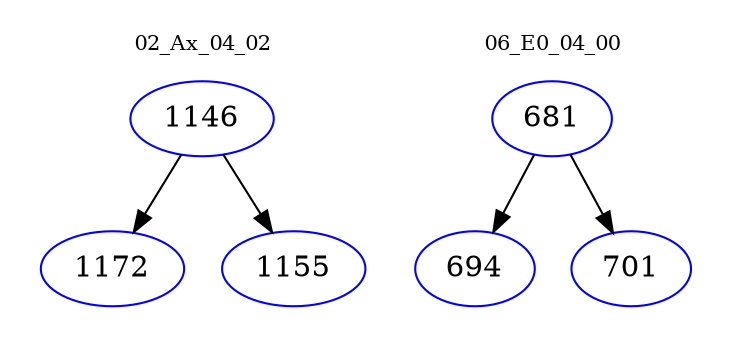 digraph{
subgraph cluster_0 {
color = white
label = "02_Ax_04_02";
fontsize=10;
T0_1146 [label="1146", color="blue"]
T0_1146 -> T0_1172 [color="black"]
T0_1172 [label="1172", color="blue"]
T0_1146 -> T0_1155 [color="black"]
T0_1155 [label="1155", color="blue"]
}
subgraph cluster_1 {
color = white
label = "06_E0_04_00";
fontsize=10;
T1_681 [label="681", color="blue"]
T1_681 -> T1_694 [color="black"]
T1_694 [label="694", color="blue"]
T1_681 -> T1_701 [color="black"]
T1_701 [label="701", color="blue"]
}
}

